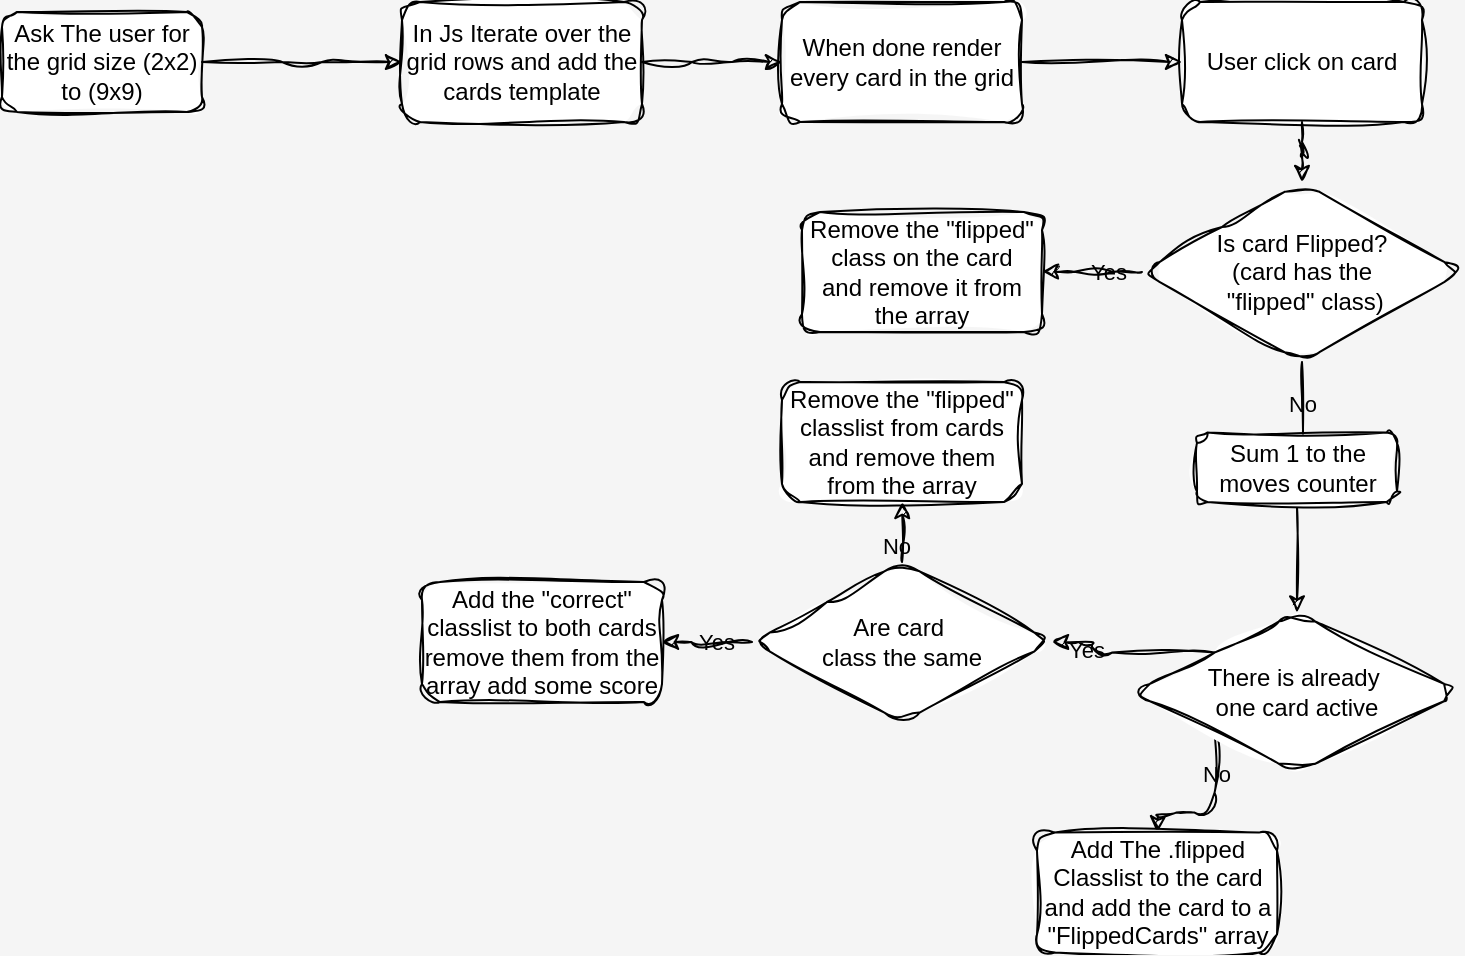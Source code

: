 <mxfile version="24.2.0" type="device">
  <diagram name="Página-1" id="yCHoo5fjVpk5Ec_5VBGk">
    <mxGraphModel dx="1810" dy="843" grid="1" gridSize="10" guides="1" tooltips="1" connect="1" arrows="1" fold="1" page="1" pageScale="1" pageWidth="827" pageHeight="1169" background="#F5F5F5" math="0" shadow="0">
      <root>
        <mxCell id="0" />
        <mxCell id="1" parent="0" />
        <mxCell id="kGwSKPdOcQewIPmpq35Q-2" style="edgeStyle=orthogonalEdgeStyle;rounded=1;orthogonalLoop=1;jettySize=auto;html=1;labelBackgroundColor=none;fontColor=default;sketch=1;curveFitting=1;jiggle=2;" edge="1" parent="1" source="kGwSKPdOcQewIPmpq35Q-1">
          <mxGeometry relative="1" as="geometry">
            <mxPoint x="260" y="90" as="targetPoint" />
          </mxGeometry>
        </mxCell>
        <mxCell id="kGwSKPdOcQewIPmpq35Q-1" value="Ask The user for the grid size (2x2) to (9x9)" style="rounded=1;whiteSpace=wrap;html=1;labelBackgroundColor=none;sketch=1;curveFitting=1;jiggle=2;" vertex="1" parent="1">
          <mxGeometry x="60" y="65" width="100" height="50" as="geometry" />
        </mxCell>
        <mxCell id="kGwSKPdOcQewIPmpq35Q-4" style="edgeStyle=orthogonalEdgeStyle;rounded=1;orthogonalLoop=1;jettySize=auto;html=1;exitX=1;exitY=0.5;exitDx=0;exitDy=0;labelBackgroundColor=none;fontColor=default;sketch=1;curveFitting=1;jiggle=2;" edge="1" parent="1" source="kGwSKPdOcQewIPmpq35Q-3">
          <mxGeometry relative="1" as="geometry">
            <mxPoint x="450" y="90" as="targetPoint" />
          </mxGeometry>
        </mxCell>
        <mxCell id="kGwSKPdOcQewIPmpq35Q-3" value="In Js Iterate over the grid rows and add the cards template" style="rounded=1;whiteSpace=wrap;html=1;labelBackgroundColor=none;sketch=1;curveFitting=1;jiggle=2;" vertex="1" parent="1">
          <mxGeometry x="260" y="60" width="120" height="60" as="geometry" />
        </mxCell>
        <mxCell id="kGwSKPdOcQewIPmpq35Q-8" value="" style="edgeStyle=orthogonalEdgeStyle;rounded=1;orthogonalLoop=1;jettySize=auto;html=1;labelBackgroundColor=none;fontColor=default;sketch=1;curveFitting=1;jiggle=2;" edge="1" parent="1" source="kGwSKPdOcQewIPmpq35Q-6" target="kGwSKPdOcQewIPmpq35Q-7">
          <mxGeometry relative="1" as="geometry" />
        </mxCell>
        <mxCell id="kGwSKPdOcQewIPmpq35Q-6" value="When done render every card in the grid" style="rounded=1;whiteSpace=wrap;html=1;labelBackgroundColor=none;sketch=1;curveFitting=1;jiggle=2;" vertex="1" parent="1">
          <mxGeometry x="450" y="60" width="120" height="60" as="geometry" />
        </mxCell>
        <mxCell id="kGwSKPdOcQewIPmpq35Q-10" value="" style="edgeStyle=orthogonalEdgeStyle;rounded=1;orthogonalLoop=1;jettySize=auto;html=1;labelBackgroundColor=none;fontColor=default;sketch=1;curveFitting=1;jiggle=2;" edge="1" parent="1" source="kGwSKPdOcQewIPmpq35Q-19" target="kGwSKPdOcQewIPmpq35Q-9">
          <mxGeometry relative="1" as="geometry" />
        </mxCell>
        <mxCell id="kGwSKPdOcQewIPmpq35Q-21" value="No" style="edgeLabel;html=1;align=center;verticalAlign=middle;resizable=0;points=[];labelBackgroundColor=none;rounded=1;sketch=1;curveFitting=1;jiggle=2;" vertex="1" connectable="0" parent="kGwSKPdOcQewIPmpq35Q-10">
          <mxGeometry x="-0.304" y="2" relative="1" as="geometry">
            <mxPoint x="-2" y="-24" as="offset" />
          </mxGeometry>
        </mxCell>
        <mxCell id="kGwSKPdOcQewIPmpq35Q-7" value="User click on card" style="rounded=1;whiteSpace=wrap;html=1;labelBackgroundColor=none;sketch=1;curveFitting=1;jiggle=2;" vertex="1" parent="1">
          <mxGeometry x="650" y="60" width="120" height="60" as="geometry" />
        </mxCell>
        <mxCell id="kGwSKPdOcQewIPmpq35Q-11" style="edgeStyle=orthogonalEdgeStyle;rounded=1;orthogonalLoop=1;jettySize=auto;html=1;exitX=0;exitY=0;exitDx=0;exitDy=0;entryX=1;entryY=0.5;entryDx=0;entryDy=0;labelBackgroundColor=none;fontColor=default;sketch=1;curveFitting=1;jiggle=2;" edge="1" parent="1" source="kGwSKPdOcQewIPmpq35Q-9" target="kGwSKPdOcQewIPmpq35Q-29">
          <mxGeometry relative="1" as="geometry">
            <mxPoint x="587.5" y="365.29" as="targetPoint" />
          </mxGeometry>
        </mxCell>
        <mxCell id="kGwSKPdOcQewIPmpq35Q-17" value="Yes" style="edgeLabel;html=1;align=center;verticalAlign=middle;resizable=0;points=[];labelBackgroundColor=none;rounded=1;sketch=1;curveFitting=1;jiggle=2;" vertex="1" connectable="0" parent="kGwSKPdOcQewIPmpq35Q-11">
          <mxGeometry x="0.443" y="3" relative="1" as="geometry">
            <mxPoint as="offset" />
          </mxGeometry>
        </mxCell>
        <mxCell id="kGwSKPdOcQewIPmpq35Q-15" style="edgeStyle=orthogonalEdgeStyle;rounded=1;orthogonalLoop=1;jettySize=auto;html=1;exitX=0;exitY=1;exitDx=0;exitDy=0;labelBackgroundColor=none;fontColor=default;sketch=1;curveFitting=1;jiggle=2;" edge="1" parent="1" source="kGwSKPdOcQewIPmpq35Q-9">
          <mxGeometry relative="1" as="geometry">
            <mxPoint x="637.5" y="475.29" as="targetPoint" />
          </mxGeometry>
        </mxCell>
        <mxCell id="kGwSKPdOcQewIPmpq35Q-16" value="No" style="edgeLabel;html=1;align=center;verticalAlign=middle;resizable=0;points=[];labelBackgroundColor=none;rounded=1;sketch=1;curveFitting=1;jiggle=2;" vertex="1" connectable="0" parent="kGwSKPdOcQewIPmpq35Q-15">
          <mxGeometry x="-0.48" relative="1" as="geometry">
            <mxPoint as="offset" />
          </mxGeometry>
        </mxCell>
        <mxCell id="kGwSKPdOcQewIPmpq35Q-9" value="There is already&amp;nbsp;&lt;div&gt;one card active&lt;/div&gt;" style="rhombus;whiteSpace=wrap;html=1;rounded=1;labelBackgroundColor=none;sketch=1;curveFitting=1;jiggle=2;" vertex="1" parent="1">
          <mxGeometry x="625" y="365.29" width="165" height="80" as="geometry" />
        </mxCell>
        <mxCell id="kGwSKPdOcQewIPmpq35Q-18" value="Add The .flipped Classlist to the card and add the card to a &quot;FlippedCards&quot; array" style="rounded=1;whiteSpace=wrap;html=1;labelBackgroundColor=none;sketch=1;curveFitting=1;jiggle=2;" vertex="1" parent="1">
          <mxGeometry x="577.5" y="475.29" width="120" height="60" as="geometry" />
        </mxCell>
        <mxCell id="kGwSKPdOcQewIPmpq35Q-20" value="" style="edgeStyle=orthogonalEdgeStyle;rounded=1;orthogonalLoop=1;jettySize=auto;html=1;labelBackgroundColor=none;fontColor=default;sketch=1;curveFitting=1;jiggle=2;" edge="1" parent="1" source="kGwSKPdOcQewIPmpq35Q-7" target="kGwSKPdOcQewIPmpq35Q-19">
          <mxGeometry relative="1" as="geometry">
            <mxPoint x="710" y="120" as="sourcePoint" />
            <mxPoint x="710" y="310" as="targetPoint" />
          </mxGeometry>
        </mxCell>
        <mxCell id="kGwSKPdOcQewIPmpq35Q-22" style="edgeStyle=orthogonalEdgeStyle;rounded=1;orthogonalLoop=1;jettySize=auto;html=1;exitX=0;exitY=0.5;exitDx=0;exitDy=0;labelBackgroundColor=none;fontColor=default;sketch=1;curveFitting=1;jiggle=2;" edge="1" parent="1" source="kGwSKPdOcQewIPmpq35Q-19">
          <mxGeometry relative="1" as="geometry">
            <mxPoint x="580" y="194.69" as="targetPoint" />
          </mxGeometry>
        </mxCell>
        <mxCell id="kGwSKPdOcQewIPmpq35Q-24" value="Yes" style="edgeLabel;html=1;align=center;verticalAlign=middle;resizable=0;points=[];labelBackgroundColor=none;rounded=1;sketch=1;curveFitting=1;jiggle=2;" vertex="1" connectable="0" parent="kGwSKPdOcQewIPmpq35Q-22">
          <mxGeometry x="-0.317" relative="1" as="geometry">
            <mxPoint as="offset" />
          </mxGeometry>
        </mxCell>
        <mxCell id="kGwSKPdOcQewIPmpq35Q-19" value="Is card Flipped?&lt;div&gt;(card has the&lt;/div&gt;&lt;div&gt;&amp;nbsp;&quot;flipped&quot; class)&lt;/div&gt;" style="rhombus;whiteSpace=wrap;html=1;labelBackgroundColor=none;rounded=1;sketch=1;curveFitting=1;jiggle=2;" vertex="1" parent="1">
          <mxGeometry x="630" y="150" width="160" height="90" as="geometry" />
        </mxCell>
        <mxCell id="kGwSKPdOcQewIPmpq35Q-25" value="Remove the &quot;flipped&quot;&lt;div&gt;class on the card&lt;/div&gt;&lt;div&gt;and remove it from the array&lt;/div&gt;" style="rounded=1;whiteSpace=wrap;html=1;labelBackgroundColor=none;sketch=1;curveFitting=1;jiggle=2;" vertex="1" parent="1">
          <mxGeometry x="460" y="165" width="120" height="60" as="geometry" />
        </mxCell>
        <mxCell id="kGwSKPdOcQewIPmpq35Q-26" value="Sum 1 to the moves counter" style="rounded=1;whiteSpace=wrap;html=1;labelBackgroundColor=none;sketch=1;curveFitting=1;jiggle=2;" vertex="1" parent="1">
          <mxGeometry x="657.5" y="275.29" width="100" height="34.71" as="geometry" />
        </mxCell>
        <mxCell id="kGwSKPdOcQewIPmpq35Q-35" style="edgeStyle=orthogonalEdgeStyle;rounded=1;orthogonalLoop=1;jettySize=auto;html=1;exitX=0.5;exitY=0;exitDx=0;exitDy=0;labelBackgroundColor=none;fontColor=default;sketch=1;curveFitting=1;jiggle=2;" edge="1" parent="1" source="kGwSKPdOcQewIPmpq35Q-29">
          <mxGeometry relative="1" as="geometry">
            <mxPoint x="510.143" y="310" as="targetPoint" />
          </mxGeometry>
        </mxCell>
        <mxCell id="kGwSKPdOcQewIPmpq35Q-37" value="No" style="edgeLabel;html=1;align=center;verticalAlign=middle;resizable=0;points=[];labelBackgroundColor=none;rounded=1;sketch=1;curveFitting=1;jiggle=2;" vertex="1" connectable="0" parent="kGwSKPdOcQewIPmpq35Q-35">
          <mxGeometry x="-0.449" y="3" relative="1" as="geometry">
            <mxPoint as="offset" />
          </mxGeometry>
        </mxCell>
        <mxCell id="kGwSKPdOcQewIPmpq35Q-38" style="edgeStyle=orthogonalEdgeStyle;rounded=1;orthogonalLoop=1;jettySize=auto;html=1;exitX=0;exitY=0.5;exitDx=0;exitDy=0;labelBackgroundColor=none;fontColor=default;sketch=1;curveFitting=1;jiggle=2;" edge="1" parent="1" source="kGwSKPdOcQewIPmpq35Q-29">
          <mxGeometry relative="1" as="geometry">
            <mxPoint x="390" y="380" as="targetPoint" />
          </mxGeometry>
        </mxCell>
        <mxCell id="kGwSKPdOcQewIPmpq35Q-39" value="Yes" style="edgeLabel;html=1;align=center;verticalAlign=middle;resizable=0;points=[];labelBackgroundColor=none;rounded=1;sketch=1;curveFitting=1;jiggle=2;" vertex="1" connectable="0" parent="kGwSKPdOcQewIPmpq35Q-38">
          <mxGeometry x="-0.209" relative="1" as="geometry">
            <mxPoint as="offset" />
          </mxGeometry>
        </mxCell>
        <mxCell id="kGwSKPdOcQewIPmpq35Q-29" value="Are card&amp;nbsp;&lt;div&gt;class the same&lt;/div&gt;" style="rhombus;whiteSpace=wrap;html=1;labelBackgroundColor=none;rounded=1;sketch=1;curveFitting=1;jiggle=2;" vertex="1" parent="1">
          <mxGeometry x="435" y="340" width="150" height="80" as="geometry" />
        </mxCell>
        <mxCell id="kGwSKPdOcQewIPmpq35Q-36" value="Remove the &quot;flipped&quot;&lt;div&gt;classlist from cards&lt;/div&gt;&lt;div&gt;and remove them from the array&lt;/div&gt;" style="rounded=1;whiteSpace=wrap;html=1;labelBackgroundColor=none;sketch=1;curveFitting=1;jiggle=2;" vertex="1" parent="1">
          <mxGeometry x="450" y="250" width="120" height="60" as="geometry" />
        </mxCell>
        <mxCell id="kGwSKPdOcQewIPmpq35Q-40" value="Add the &quot;correct&quot;&lt;div&gt;classlist to both cards&lt;/div&gt;&lt;div&gt;remove them from the array add some score&lt;/div&gt;" style="rounded=1;whiteSpace=wrap;html=1;labelBackgroundColor=none;sketch=1;curveFitting=1;jiggle=2;" vertex="1" parent="1">
          <mxGeometry x="270" y="350" width="120" height="60" as="geometry" />
        </mxCell>
      </root>
    </mxGraphModel>
  </diagram>
</mxfile>
